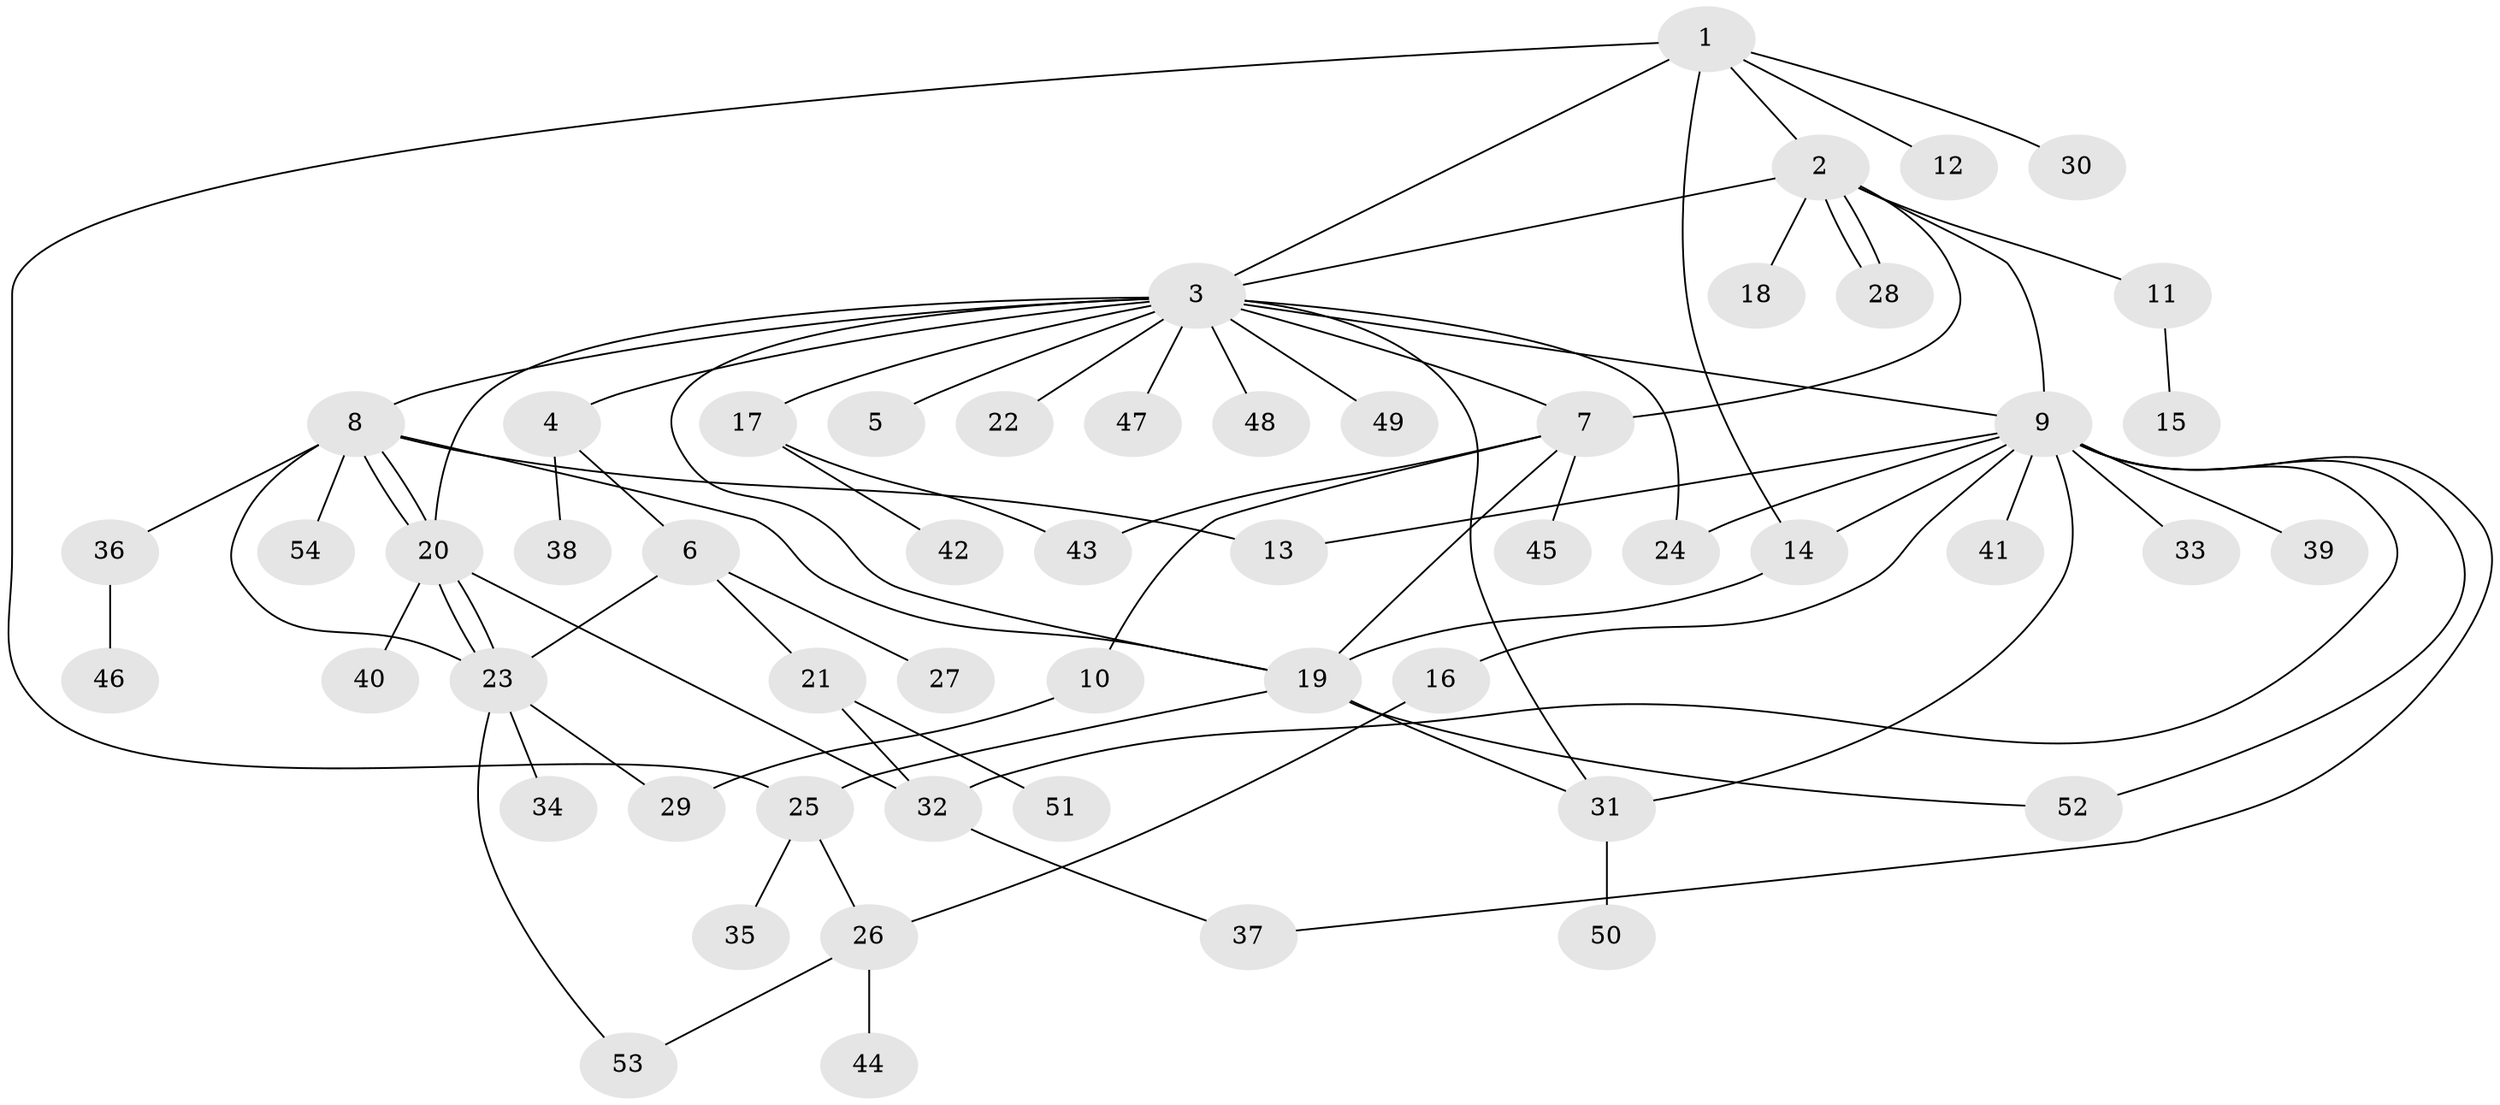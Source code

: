 // Generated by graph-tools (version 1.1) at 2025/11/02/27/25 16:11:16]
// undirected, 54 vertices, 79 edges
graph export_dot {
graph [start="1"]
  node [color=gray90,style=filled];
  1;
  2;
  3;
  4;
  5;
  6;
  7;
  8;
  9;
  10;
  11;
  12;
  13;
  14;
  15;
  16;
  17;
  18;
  19;
  20;
  21;
  22;
  23;
  24;
  25;
  26;
  27;
  28;
  29;
  30;
  31;
  32;
  33;
  34;
  35;
  36;
  37;
  38;
  39;
  40;
  41;
  42;
  43;
  44;
  45;
  46;
  47;
  48;
  49;
  50;
  51;
  52;
  53;
  54;
  1 -- 2;
  1 -- 3;
  1 -- 12;
  1 -- 14;
  1 -- 25;
  1 -- 30;
  2 -- 3;
  2 -- 7;
  2 -- 9;
  2 -- 11;
  2 -- 18;
  2 -- 28;
  2 -- 28;
  3 -- 4;
  3 -- 5;
  3 -- 7;
  3 -- 8;
  3 -- 9;
  3 -- 17;
  3 -- 19;
  3 -- 20;
  3 -- 22;
  3 -- 24;
  3 -- 31;
  3 -- 47;
  3 -- 48;
  3 -- 49;
  4 -- 6;
  4 -- 38;
  6 -- 21;
  6 -- 23;
  6 -- 27;
  7 -- 10;
  7 -- 19;
  7 -- 43;
  7 -- 45;
  8 -- 13;
  8 -- 19;
  8 -- 20;
  8 -- 20;
  8 -- 23;
  8 -- 36;
  8 -- 54;
  9 -- 13;
  9 -- 14;
  9 -- 16;
  9 -- 24;
  9 -- 31;
  9 -- 32;
  9 -- 33;
  9 -- 37;
  9 -- 39;
  9 -- 41;
  9 -- 52;
  10 -- 29;
  11 -- 15;
  14 -- 19;
  16 -- 26;
  17 -- 42;
  17 -- 43;
  19 -- 25;
  19 -- 31;
  19 -- 52;
  20 -- 23;
  20 -- 23;
  20 -- 32;
  20 -- 40;
  21 -- 32;
  21 -- 51;
  23 -- 29;
  23 -- 34;
  23 -- 53;
  25 -- 26;
  25 -- 35;
  26 -- 44;
  26 -- 53;
  31 -- 50;
  32 -- 37;
  36 -- 46;
}
